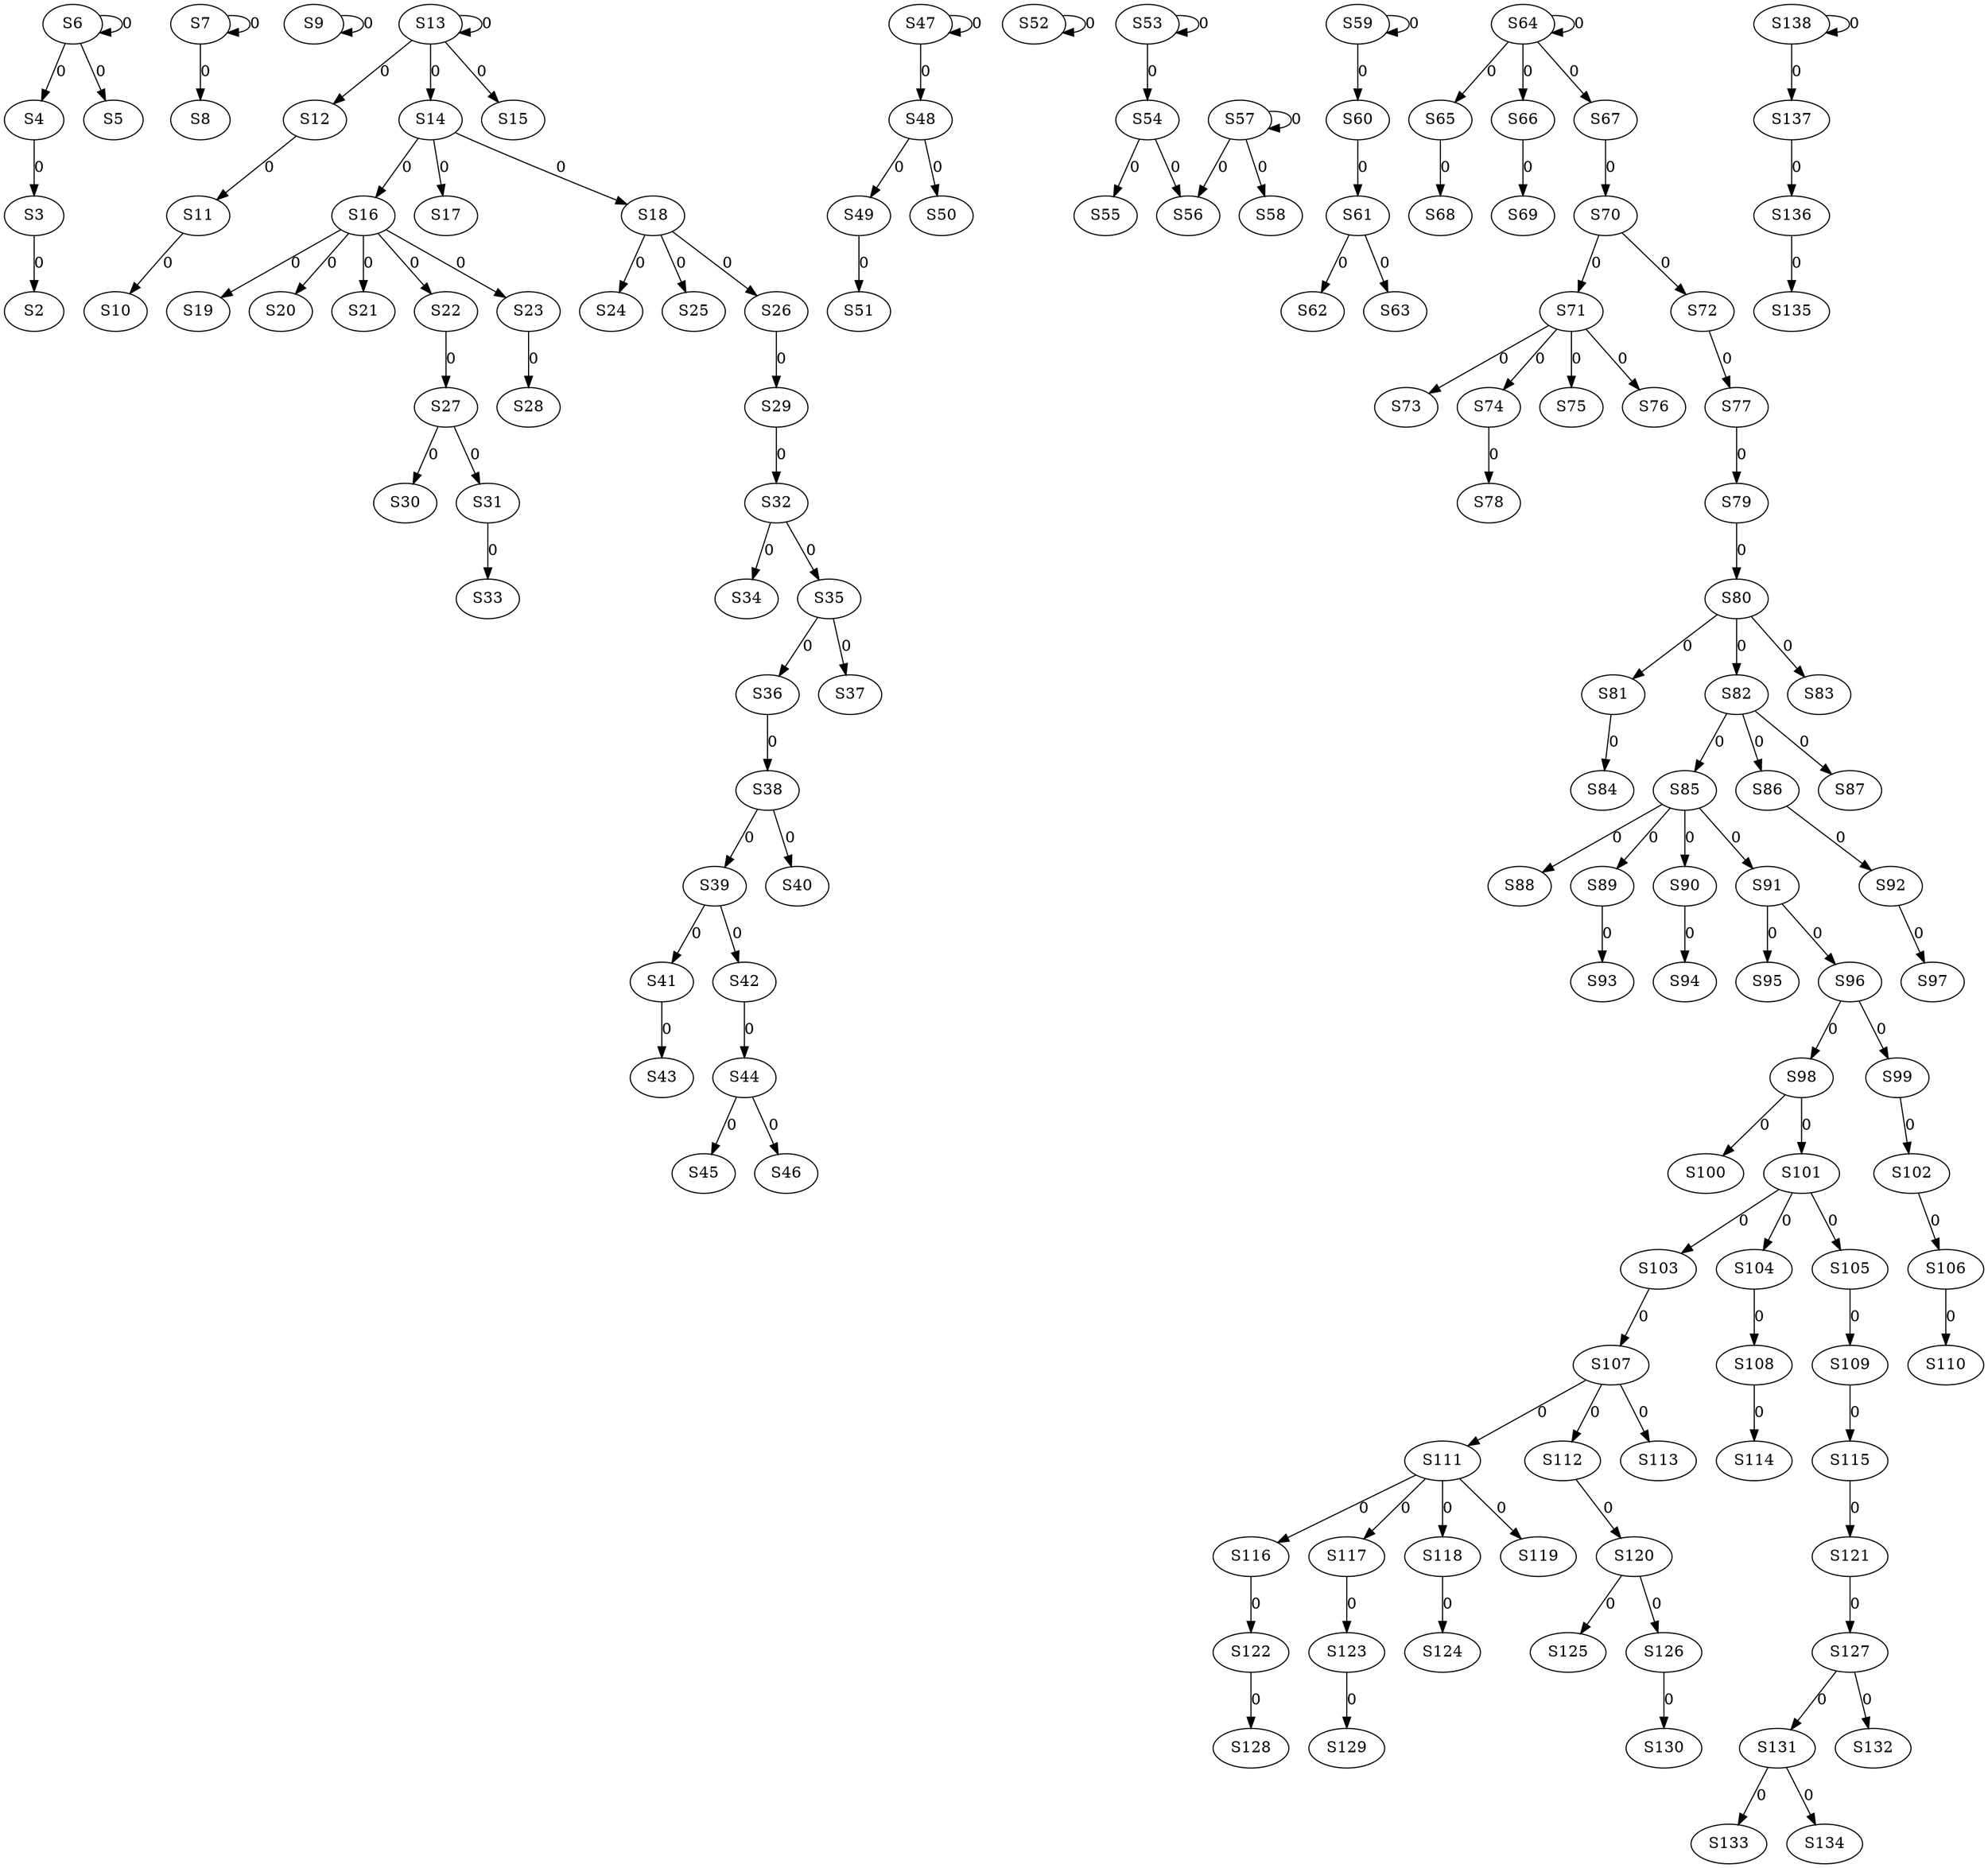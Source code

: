strict digraph {
	S3 -> S2 [ label = 0 ];
	S4 -> S3 [ label = 0 ];
	S6 -> S4 [ label = 0 ];
	S6 -> S5 [ label = 0 ];
	S6 -> S6 [ label = 0 ];
	S7 -> S7 [ label = 0 ];
	S7 -> S8 [ label = 0 ];
	S9 -> S9 [ label = 0 ];
	S11 -> S10 [ label = 0 ];
	S12 -> S11 [ label = 0 ];
	S13 -> S12 [ label = 0 ];
	S13 -> S13 [ label = 0 ];
	S13 -> S14 [ label = 0 ];
	S13 -> S15 [ label = 0 ];
	S14 -> S16 [ label = 0 ];
	S14 -> S17 [ label = 0 ];
	S14 -> S18 [ label = 0 ];
	S16 -> S19 [ label = 0 ];
	S16 -> S20 [ label = 0 ];
	S16 -> S21 [ label = 0 ];
	S16 -> S22 [ label = 0 ];
	S16 -> S23 [ label = 0 ];
	S18 -> S24 [ label = 0 ];
	S18 -> S25 [ label = 0 ];
	S18 -> S26 [ label = 0 ];
	S22 -> S27 [ label = 0 ];
	S23 -> S28 [ label = 0 ];
	S26 -> S29 [ label = 0 ];
	S27 -> S30 [ label = 0 ];
	S27 -> S31 [ label = 0 ];
	S29 -> S32 [ label = 0 ];
	S31 -> S33 [ label = 0 ];
	S32 -> S34 [ label = 0 ];
	S32 -> S35 [ label = 0 ];
	S35 -> S36 [ label = 0 ];
	S35 -> S37 [ label = 0 ];
	S36 -> S38 [ label = 0 ];
	S38 -> S39 [ label = 0 ];
	S38 -> S40 [ label = 0 ];
	S39 -> S41 [ label = 0 ];
	S39 -> S42 [ label = 0 ];
	S41 -> S43 [ label = 0 ];
	S42 -> S44 [ label = 0 ];
	S44 -> S45 [ label = 0 ];
	S44 -> S46 [ label = 0 ];
	S47 -> S47 [ label = 0 ];
	S47 -> S48 [ label = 0 ];
	S48 -> S49 [ label = 0 ];
	S48 -> S50 [ label = 0 ];
	S49 -> S51 [ label = 0 ];
	S52 -> S52 [ label = 0 ];
	S53 -> S53 [ label = 0 ];
	S53 -> S54 [ label = 0 ];
	S54 -> S55 [ label = 0 ];
	S57 -> S56 [ label = 0 ];
	S57 -> S57 [ label = 0 ];
	S57 -> S58 [ label = 0 ];
	S59 -> S59 [ label = 0 ];
	S59 -> S60 [ label = 0 ];
	S60 -> S61 [ label = 0 ];
	S61 -> S62 [ label = 0 ];
	S61 -> S63 [ label = 0 ];
	S64 -> S64 [ label = 0 ];
	S64 -> S65 [ label = 0 ];
	S64 -> S66 [ label = 0 ];
	S64 -> S67 [ label = 0 ];
	S65 -> S68 [ label = 0 ];
	S66 -> S69 [ label = 0 ];
	S67 -> S70 [ label = 0 ];
	S70 -> S71 [ label = 0 ];
	S70 -> S72 [ label = 0 ];
	S71 -> S73 [ label = 0 ];
	S71 -> S74 [ label = 0 ];
	S71 -> S75 [ label = 0 ];
	S71 -> S76 [ label = 0 ];
	S72 -> S77 [ label = 0 ];
	S74 -> S78 [ label = 0 ];
	S77 -> S79 [ label = 0 ];
	S79 -> S80 [ label = 0 ];
	S80 -> S81 [ label = 0 ];
	S80 -> S82 [ label = 0 ];
	S80 -> S83 [ label = 0 ];
	S81 -> S84 [ label = 0 ];
	S82 -> S85 [ label = 0 ];
	S82 -> S86 [ label = 0 ];
	S82 -> S87 [ label = 0 ];
	S85 -> S88 [ label = 0 ];
	S85 -> S89 [ label = 0 ];
	S85 -> S90 [ label = 0 ];
	S85 -> S91 [ label = 0 ];
	S86 -> S92 [ label = 0 ];
	S89 -> S93 [ label = 0 ];
	S90 -> S94 [ label = 0 ];
	S91 -> S95 [ label = 0 ];
	S91 -> S96 [ label = 0 ];
	S92 -> S97 [ label = 0 ];
	S96 -> S98 [ label = 0 ];
	S96 -> S99 [ label = 0 ];
	S98 -> S100 [ label = 0 ];
	S98 -> S101 [ label = 0 ];
	S99 -> S102 [ label = 0 ];
	S101 -> S103 [ label = 0 ];
	S101 -> S104 [ label = 0 ];
	S101 -> S105 [ label = 0 ];
	S102 -> S106 [ label = 0 ];
	S103 -> S107 [ label = 0 ];
	S104 -> S108 [ label = 0 ];
	S105 -> S109 [ label = 0 ];
	S106 -> S110 [ label = 0 ];
	S107 -> S111 [ label = 0 ];
	S107 -> S112 [ label = 0 ];
	S107 -> S113 [ label = 0 ];
	S108 -> S114 [ label = 0 ];
	S109 -> S115 [ label = 0 ];
	S111 -> S116 [ label = 0 ];
	S111 -> S117 [ label = 0 ];
	S111 -> S118 [ label = 0 ];
	S111 -> S119 [ label = 0 ];
	S112 -> S120 [ label = 0 ];
	S115 -> S121 [ label = 0 ];
	S116 -> S122 [ label = 0 ];
	S117 -> S123 [ label = 0 ];
	S118 -> S124 [ label = 0 ];
	S120 -> S125 [ label = 0 ];
	S120 -> S126 [ label = 0 ];
	S121 -> S127 [ label = 0 ];
	S122 -> S128 [ label = 0 ];
	S123 -> S129 [ label = 0 ];
	S126 -> S130 [ label = 0 ];
	S127 -> S131 [ label = 0 ];
	S127 -> S132 [ label = 0 ];
	S131 -> S133 [ label = 0 ];
	S131 -> S134 [ label = 0 ];
	S136 -> S135 [ label = 0 ];
	S137 -> S136 [ label = 0 ];
	S138 -> S137 [ label = 0 ];
	S138 -> S138 [ label = 0 ];
	S54 -> S56 [ label = 0 ];
}